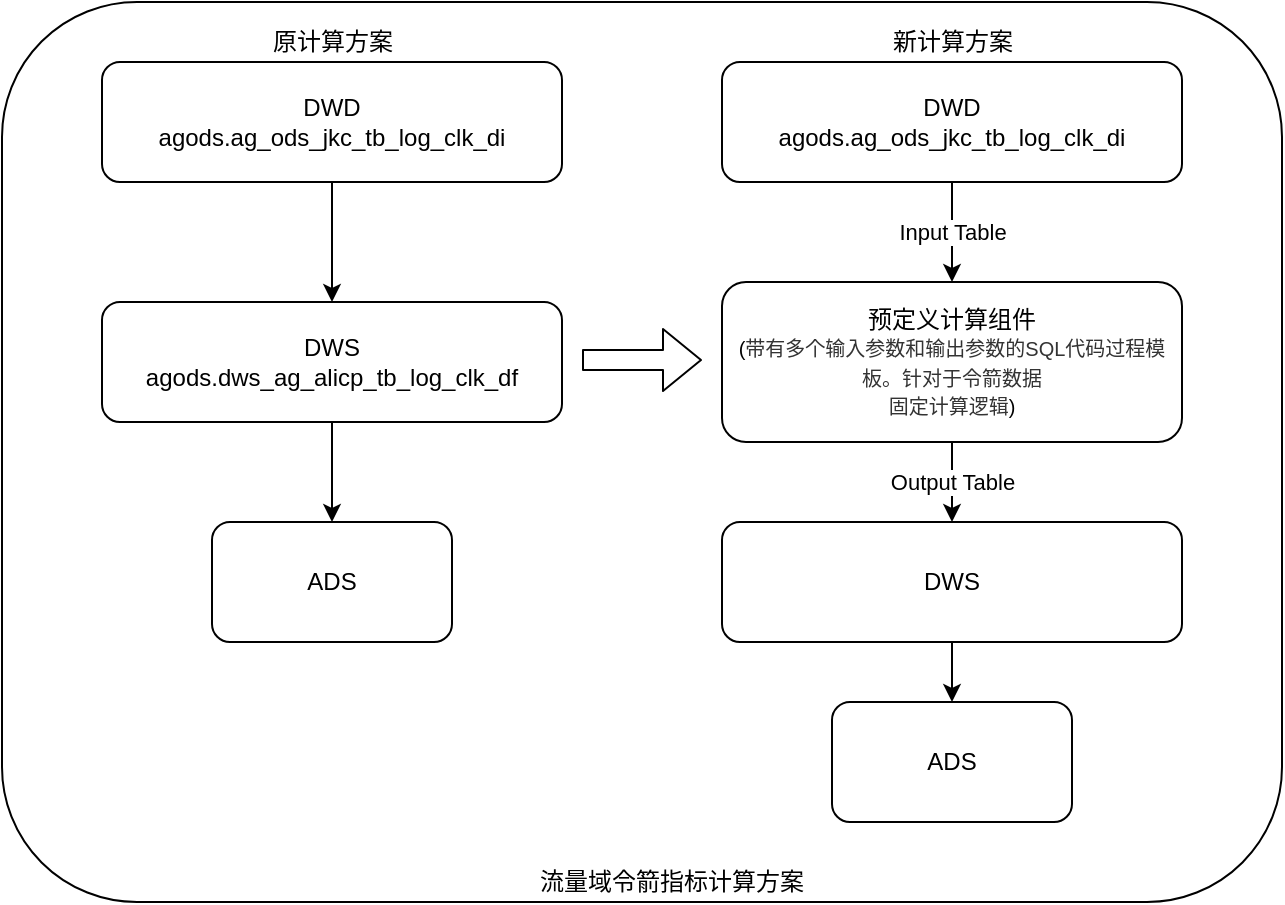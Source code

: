 <mxfile version="13.8.5" type="github">
  <diagram id="Ad6_y2lyAoWyW2zSPP8b" name="Page-1">
    <mxGraphModel dx="868" dy="394" grid="1" gridSize="10" guides="1" tooltips="1" connect="1" arrows="1" fold="1" page="1" pageScale="1" pageWidth="827" pageHeight="1169" math="0" shadow="0">
      <root>
        <mxCell id="0" />
        <mxCell id="1" parent="0" />
        <mxCell id="EhbbLSitJcF8kDTSJLc3-5" value="" style="rounded=1;whiteSpace=wrap;html=1;" parent="1" vertex="1">
          <mxGeometry x="120" y="30" width="640" height="450" as="geometry" />
        </mxCell>
        <mxCell id="5djheGigBpE8O4fT_9fk-7" style="edgeStyle=orthogonalEdgeStyle;rounded=0;orthogonalLoop=1;jettySize=auto;html=1;entryX=0.5;entryY=0;entryDx=0;entryDy=0;" parent="1" source="5djheGigBpE8O4fT_9fk-2" target="5djheGigBpE8O4fT_9fk-5" edge="1">
          <mxGeometry relative="1" as="geometry" />
        </mxCell>
        <mxCell id="5djheGigBpE8O4fT_9fk-2" value="DWD&lt;br&gt;agods.ag_ods_jkc_tb_log_clk_di" style="rounded=1;whiteSpace=wrap;html=1;" parent="1" vertex="1">
          <mxGeometry x="170" y="60" width="230" height="60" as="geometry" />
        </mxCell>
        <mxCell id="5djheGigBpE8O4fT_9fk-4" value="ADS" style="rounded=1;whiteSpace=wrap;html=1;" parent="1" vertex="1">
          <mxGeometry x="225" y="290" width="120" height="60" as="geometry" />
        </mxCell>
        <mxCell id="5djheGigBpE8O4fT_9fk-6" style="edgeStyle=orthogonalEdgeStyle;rounded=0;orthogonalLoop=1;jettySize=auto;html=1;entryX=0.5;entryY=0;entryDx=0;entryDy=0;" parent="1" source="5djheGigBpE8O4fT_9fk-5" target="5djheGigBpE8O4fT_9fk-4" edge="1">
          <mxGeometry relative="1" as="geometry" />
        </mxCell>
        <mxCell id="5djheGigBpE8O4fT_9fk-5" value="DWS&lt;br&gt;agods.dws_ag_alicp_tb_log_clk_df" style="rounded=1;whiteSpace=wrap;html=1;" parent="1" vertex="1">
          <mxGeometry x="170" y="180" width="230" height="60" as="geometry" />
        </mxCell>
        <mxCell id="EhbbLSitJcF8kDTSJLc3-4" value="Output Table" style="edgeStyle=orthogonalEdgeStyle;rounded=0;orthogonalLoop=1;jettySize=auto;html=1;exitX=0.5;exitY=1;exitDx=0;exitDy=0;entryX=0.5;entryY=0;entryDx=0;entryDy=0;" parent="1" source="5djheGigBpE8O4fT_9fk-8" target="EhbbLSitJcF8kDTSJLc3-3" edge="1">
          <mxGeometry relative="1" as="geometry" />
        </mxCell>
        <mxCell id="5djheGigBpE8O4fT_9fk-8" value="预定义计算组件&lt;br&gt;&lt;font style=&quot;font-size: 10px&quot;&gt;(&lt;span style=&quot;color: rgb(51 , 51 , 51) ; text-align: left ; background-color: rgb(255 , 255 , 255) ; font-size: 10px&quot;&gt;带有多个输入参数和输出参数的SQL代码过程模板。&lt;/span&gt;&lt;span style=&quot;color: rgb(51 , 51 , 51) ; text-align: left ; background-color: rgb(255 , 255 , 255)&quot;&gt;针对于令箭数据&lt;/span&gt;&lt;span style=&quot;color: rgb(51 , 51 , 51) ; text-align: left ; background-color: rgb(255 , 255 , 255) ; font-size: 10px&quot;&gt;&lt;br&gt;固定计算逻辑&lt;/span&gt;)&lt;/font&gt;" style="rounded=1;whiteSpace=wrap;html=1;" parent="1" vertex="1">
          <mxGeometry x="480" y="170" width="230" height="80" as="geometry" />
        </mxCell>
        <mxCell id="5djheGigBpE8O4fT_9fk-11" value="" style="shape=flexArrow;endArrow=classic;html=1;" parent="1" edge="1">
          <mxGeometry width="50" height="50" relative="1" as="geometry">
            <mxPoint x="410" y="209" as="sourcePoint" />
            <mxPoint x="470" y="209" as="targetPoint" />
          </mxGeometry>
        </mxCell>
        <mxCell id="EhbbLSitJcF8kDTSJLc3-2" value="Input Table" style="edgeStyle=orthogonalEdgeStyle;rounded=0;orthogonalLoop=1;jettySize=auto;html=1;exitX=0.5;exitY=1;exitDx=0;exitDy=0;entryX=0.5;entryY=0;entryDx=0;entryDy=0;" parent="1" source="EhbbLSitJcF8kDTSJLc3-1" target="5djheGigBpE8O4fT_9fk-8" edge="1">
          <mxGeometry relative="1" as="geometry" />
        </mxCell>
        <mxCell id="EhbbLSitJcF8kDTSJLc3-1" value="DWD&lt;br&gt;agods.ag_ods_jkc_tb_log_clk_di" style="rounded=1;whiteSpace=wrap;html=1;" parent="1" vertex="1">
          <mxGeometry x="480" y="60" width="230" height="60" as="geometry" />
        </mxCell>
        <mxCell id="7CUTjZFMl_zpu9IqdDmr-7" style="edgeStyle=orthogonalEdgeStyle;rounded=0;orthogonalLoop=1;jettySize=auto;html=1;" edge="1" parent="1" source="EhbbLSitJcF8kDTSJLc3-3" target="7CUTjZFMl_zpu9IqdDmr-6">
          <mxGeometry relative="1" as="geometry" />
        </mxCell>
        <mxCell id="EhbbLSitJcF8kDTSJLc3-3" value="DWS" style="rounded=1;whiteSpace=wrap;html=1;" parent="1" vertex="1">
          <mxGeometry x="480" y="290" width="230" height="60" as="geometry" />
        </mxCell>
        <mxCell id="7CUTjZFMl_zpu9IqdDmr-4" value="原计算方案" style="text;html=1;strokeColor=none;fillColor=none;align=center;verticalAlign=middle;whiteSpace=wrap;rounded=0;" vertex="1" parent="1">
          <mxGeometry x="252.5" y="40" width="65" height="20" as="geometry" />
        </mxCell>
        <mxCell id="7CUTjZFMl_zpu9IqdDmr-5" value="新计算方案" style="text;html=1;strokeColor=none;fillColor=none;align=center;verticalAlign=middle;whiteSpace=wrap;rounded=0;" vertex="1" parent="1">
          <mxGeometry x="562.5" y="40" width="65" height="20" as="geometry" />
        </mxCell>
        <mxCell id="7CUTjZFMl_zpu9IqdDmr-6" value="ADS" style="rounded=1;whiteSpace=wrap;html=1;" vertex="1" parent="1">
          <mxGeometry x="535" y="380" width="120" height="60" as="geometry" />
        </mxCell>
        <mxCell id="7CUTjZFMl_zpu9IqdDmr-8" value="流量域令箭指标计算方案" style="text;html=1;strokeColor=none;fillColor=none;align=center;verticalAlign=middle;whiteSpace=wrap;rounded=0;" vertex="1" parent="1">
          <mxGeometry x="375" y="460" width="160" height="20" as="geometry" />
        </mxCell>
      </root>
    </mxGraphModel>
  </diagram>
</mxfile>

